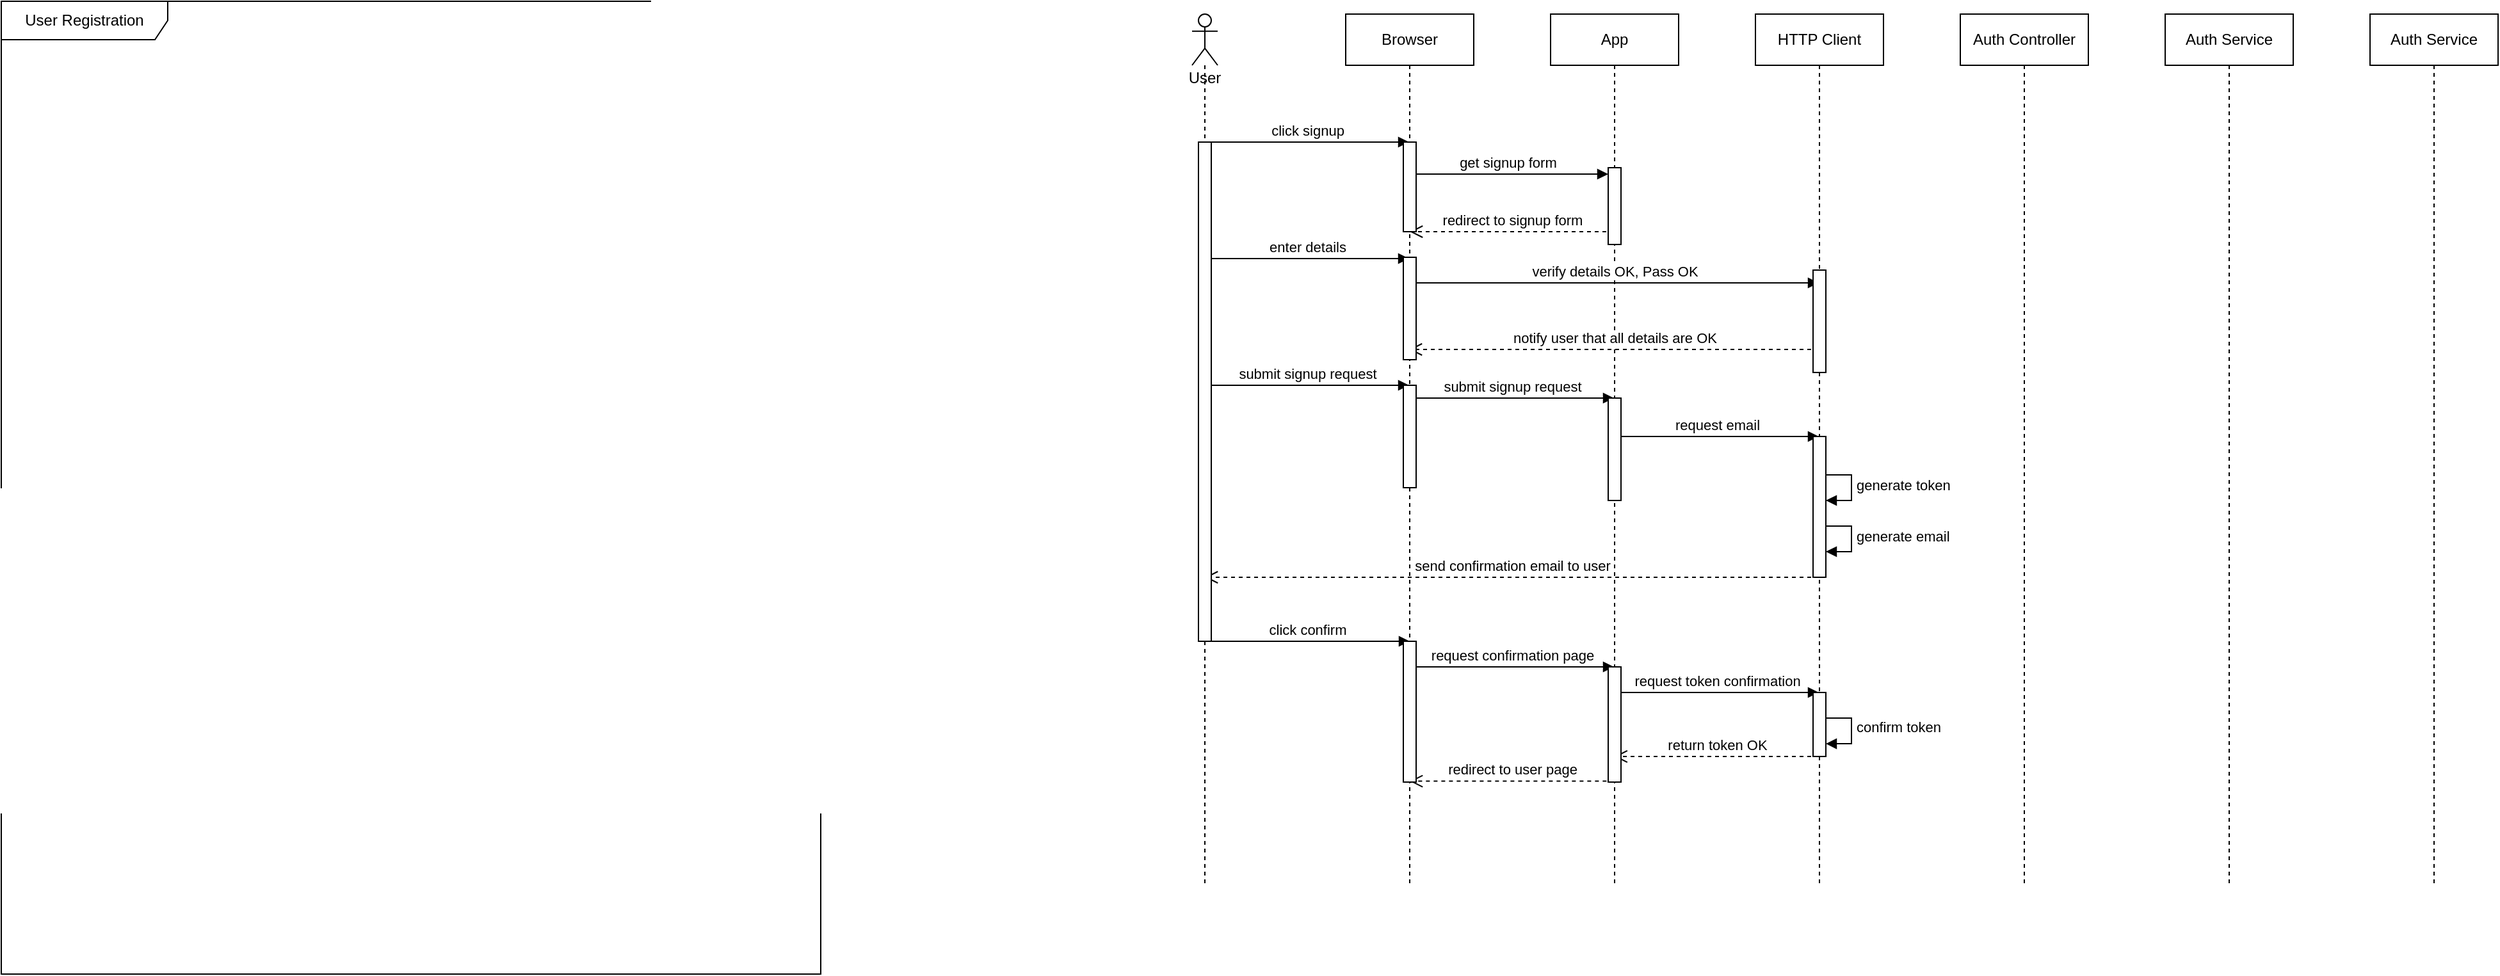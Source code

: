 <mxfile version="14.4.3" type="device"><diagram id="Esx8KajFoD8O_TYFP_O9" name="Page-1"><mxGraphModel dx="2142" dy="587" grid="1" gridSize="10" guides="1" tooltips="1" connect="1" arrows="1" fold="1" page="1" pageScale="1" pageWidth="850" pageHeight="1100" math="0" shadow="0"><root><mxCell id="0"/><mxCell id="1" parent="0"/><mxCell id="k47QPCBTMHITtyeR3Rsd-3" value="User" style="shape=umlLifeline;participant=umlActor;perimeter=lifelinePerimeter;whiteSpace=wrap;html=1;container=1;collapsible=0;recursiveResize=0;verticalAlign=top;spacingTop=36;outlineConnect=0;" parent="1" vertex="1"><mxGeometry x="80" y="160" width="20" height="680" as="geometry"/></mxCell><mxCell id="k47QPCBTMHITtyeR3Rsd-4" value="Browser" style="shape=umlLifeline;perimeter=lifelinePerimeter;whiteSpace=wrap;html=1;container=1;collapsible=0;recursiveResize=0;outlineConnect=0;" parent="1" vertex="1"><mxGeometry x="200" y="160" width="100" height="680" as="geometry"/></mxCell><mxCell id="k47QPCBTMHITtyeR3Rsd-5" value="App" style="shape=umlLifeline;perimeter=lifelinePerimeter;whiteSpace=wrap;html=1;container=1;collapsible=0;recursiveResize=0;outlineConnect=0;" parent="1" vertex="1"><mxGeometry x="360" y="160" width="100" height="680" as="geometry"/></mxCell><mxCell id="k47QPCBTMHITtyeR3Rsd-6" value="HTTP Client" style="shape=umlLifeline;perimeter=lifelinePerimeter;whiteSpace=wrap;html=1;container=1;collapsible=0;recursiveResize=0;outlineConnect=0;" parent="1" vertex="1"><mxGeometry x="520" y="160" width="100" height="680" as="geometry"/></mxCell><mxCell id="k47QPCBTMHITtyeR3Rsd-12" value="click signup" style="html=1;verticalAlign=bottom;endArrow=block;" parent="1" source="k47QPCBTMHITtyeR3Rsd-3" edge="1"><mxGeometry width="80" relative="1" as="geometry"><mxPoint x="99.929" y="260" as="sourcePoint"/><mxPoint x="249.5" y="260" as="targetPoint"/></mxGeometry></mxCell><mxCell id="k47QPCBTMHITtyeR3Rsd-13" value="get signup form&amp;nbsp;" style="html=1;verticalAlign=bottom;endArrow=block;" parent="1" edge="1"><mxGeometry width="80" relative="1" as="geometry"><mxPoint x="250.167" y="285" as="sourcePoint"/><mxPoint x="405" y="285" as="targetPoint"/></mxGeometry></mxCell><mxCell id="k47QPCBTMHITtyeR3Rsd-15" value="redirect to signup form" style="html=1;verticalAlign=bottom;endArrow=open;dashed=1;endSize=8;" parent="1" target="k47QPCBTMHITtyeR3Rsd-4" edge="1"><mxGeometry relative="1" as="geometry"><mxPoint x="409.5" y="330" as="sourcePoint"/><mxPoint x="250.167" y="330" as="targetPoint"/></mxGeometry></mxCell><mxCell id="k47QPCBTMHITtyeR3Rsd-17" value="enter details" style="html=1;verticalAlign=bottom;endArrow=block;" parent="1" source="k47QPCBTMHITtyeR3Rsd-3" edge="1"><mxGeometry width="80" relative="1" as="geometry"><mxPoint x="99.5" y="351" as="sourcePoint"/><mxPoint x="249.5" y="351" as="targetPoint"/></mxGeometry></mxCell><mxCell id="k47QPCBTMHITtyeR3Rsd-19" value="verify details OK, Pass OK" style="html=1;verticalAlign=bottom;endArrow=block;" parent="1" edge="1"><mxGeometry width="80" relative="1" as="geometry"><mxPoint x="249.5" y="370" as="sourcePoint"/><mxPoint x="569.5" y="370" as="targetPoint"/></mxGeometry></mxCell><mxCell id="k47QPCBTMHITtyeR3Rsd-20" value="notify user that all details are OK" style="html=1;verticalAlign=bottom;endArrow=open;dashed=1;endSize=8;" parent="1" edge="1"><mxGeometry relative="1" as="geometry"><mxPoint x="569.5" y="422" as="sourcePoint"/><mxPoint x="249.5" y="422" as="targetPoint"/></mxGeometry></mxCell><mxCell id="k47QPCBTMHITtyeR3Rsd-22" value="submit signup request" style="html=1;verticalAlign=bottom;endArrow=block;" parent="1" source="k47QPCBTMHITtyeR3Rsd-3" edge="1"><mxGeometry width="80" relative="1" as="geometry"><mxPoint x="99.5" y="450" as="sourcePoint"/><mxPoint x="249.5" y="450" as="targetPoint"/></mxGeometry></mxCell><mxCell id="k47QPCBTMHITtyeR3Rsd-23" value="submit signup request" style="html=1;verticalAlign=bottom;endArrow=block;" parent="1" source="k47QPCBTMHITtyeR3Rsd-4" target="k47QPCBTMHITtyeR3Rsd-5" edge="1"><mxGeometry width="80" relative="1" as="geometry"><mxPoint x="109.5" y="460" as="sourcePoint"/><mxPoint x="259.5" y="460" as="targetPoint"/><Array as="points"><mxPoint x="290" y="460"/></Array></mxGeometry></mxCell><mxCell id="k47QPCBTMHITtyeR3Rsd-24" value="request email" style="html=1;verticalAlign=bottom;endArrow=block;" parent="1" source="k47QPCBTMHITtyeR3Rsd-5" target="k47QPCBTMHITtyeR3Rsd-6" edge="1"><mxGeometry width="80" relative="1" as="geometry"><mxPoint x="430" y="490" as="sourcePoint"/><mxPoint x="590" y="490" as="targetPoint"/><Array as="points"><mxPoint x="470.5" y="490"/></Array></mxGeometry></mxCell><mxCell id="k47QPCBTMHITtyeR3Rsd-28" value="generate email" style="edgeStyle=orthogonalEdgeStyle;html=1;align=left;spacingLeft=2;endArrow=block;rounded=0;entryX=1;entryY=0;" parent="1" edge="1"><mxGeometry relative="1" as="geometry"><mxPoint x="570" y="560" as="sourcePoint"/><Array as="points"><mxPoint x="595" y="560"/></Array><mxPoint x="575" y="580" as="targetPoint"/></mxGeometry></mxCell><mxCell id="k47QPCBTMHITtyeR3Rsd-31" value="generate token" style="edgeStyle=orthogonalEdgeStyle;html=1;align=left;spacingLeft=2;endArrow=block;rounded=0;entryX=1;entryY=0;" parent="1" edge="1"><mxGeometry relative="1" as="geometry"><mxPoint x="570" y="520" as="sourcePoint"/><Array as="points"><mxPoint x="595" y="520"/></Array><mxPoint x="575" y="540" as="targetPoint"/></mxGeometry></mxCell><mxCell id="k47QPCBTMHITtyeR3Rsd-32" value="send confirmation email to user" style="html=1;verticalAlign=bottom;endArrow=open;dashed=1;endSize=8;" parent="1" target="k47QPCBTMHITtyeR3Rsd-3" edge="1"><mxGeometry relative="1" as="geometry"><mxPoint x="569.5" y="600" as="sourcePoint"/><mxPoint x="99.667" y="600" as="targetPoint"/></mxGeometry></mxCell><mxCell id="k47QPCBTMHITtyeR3Rsd-33" value="click confirm" style="html=1;verticalAlign=bottom;endArrow=block;" parent="1" source="k47QPCBTMHITtyeR3Rsd-3" edge="1"><mxGeometry width="80" relative="1" as="geometry"><mxPoint x="100" y="650" as="sourcePoint"/><mxPoint x="250" y="650" as="targetPoint"/></mxGeometry></mxCell><mxCell id="k47QPCBTMHITtyeR3Rsd-34" value="request confirmation page" style="html=1;verticalAlign=bottom;endArrow=block;" parent="1" target="k47QPCBTMHITtyeR3Rsd-5" edge="1"><mxGeometry width="80" relative="1" as="geometry"><mxPoint x="250.0" y="670" as="sourcePoint"/><mxPoint x="400.0" y="670" as="targetPoint"/></mxGeometry></mxCell><mxCell id="k47QPCBTMHITtyeR3Rsd-35" value="request token confirmation" style="html=1;verticalAlign=bottom;endArrow=block;" parent="1" edge="1"><mxGeometry width="80" relative="1" as="geometry"><mxPoint x="410.0" y="690" as="sourcePoint"/><mxPoint x="569.5" y="690" as="targetPoint"/></mxGeometry></mxCell><mxCell id="k47QPCBTMHITtyeR3Rsd-36" value="confirm token" style="edgeStyle=orthogonalEdgeStyle;html=1;align=left;spacingLeft=2;endArrow=block;rounded=0;entryX=1;entryY=0;" parent="1" edge="1"><mxGeometry relative="1" as="geometry"><mxPoint x="570" y="710.03" as="sourcePoint"/><Array as="points"><mxPoint x="595" y="710.03"/></Array><mxPoint x="575" y="730.03" as="targetPoint"/></mxGeometry></mxCell><mxCell id="k47QPCBTMHITtyeR3Rsd-37" value="return token OK" style="html=1;verticalAlign=bottom;endArrow=open;dashed=1;endSize=8;" parent="1" edge="1"><mxGeometry relative="1" as="geometry"><mxPoint x="569.5" y="740" as="sourcePoint"/><mxPoint x="409.81" y="740" as="targetPoint"/></mxGeometry></mxCell><mxCell id="k47QPCBTMHITtyeR3Rsd-38" value="redirect to user page" style="html=1;verticalAlign=bottom;endArrow=open;dashed=1;endSize=8;" parent="1" edge="1"><mxGeometry relative="1" as="geometry"><mxPoint x="409.69" y="759.31" as="sourcePoint"/><mxPoint x="250.0" y="759.31" as="targetPoint"/></mxGeometry></mxCell><mxCell id="k47QPCBTMHITtyeR3Rsd-45" value="User Registration" style="shape=umlFrame;whiteSpace=wrap;html=1;width=130;height=30;" parent="1" vertex="1"><mxGeometry x="-850" y="150" width="640" height="760" as="geometry"/></mxCell><mxCell id="k47QPCBTMHITtyeR3Rsd-46" value="" style="html=1;points=[];perimeter=orthogonalPerimeter;" parent="1" vertex="1"><mxGeometry x="85" y="260" width="10" height="390" as="geometry"/></mxCell><mxCell id="k47QPCBTMHITtyeR3Rsd-47" value="" style="html=1;points=[];perimeter=orthogonalPerimeter;" parent="1" vertex="1"><mxGeometry x="245" y="260" width="10" height="70" as="geometry"/></mxCell><mxCell id="k47QPCBTMHITtyeR3Rsd-48" value="" style="html=1;points=[];perimeter=orthogonalPerimeter;" parent="1" vertex="1"><mxGeometry x="245" y="350" width="10" height="80" as="geometry"/></mxCell><mxCell id="k47QPCBTMHITtyeR3Rsd-49" value="" style="html=1;points=[];perimeter=orthogonalPerimeter;" parent="1" vertex="1"><mxGeometry x="405" y="280" width="10" height="60" as="geometry"/></mxCell><mxCell id="k47QPCBTMHITtyeR3Rsd-50" value="" style="html=1;points=[];perimeter=orthogonalPerimeter;" parent="1" vertex="1"><mxGeometry x="565" y="360" width="10" height="80" as="geometry"/></mxCell><mxCell id="k47QPCBTMHITtyeR3Rsd-51" value="" style="html=1;points=[];perimeter=orthogonalPerimeter;" parent="1" vertex="1"><mxGeometry x="245" y="450" width="10" height="80" as="geometry"/></mxCell><mxCell id="k47QPCBTMHITtyeR3Rsd-52" value="" style="html=1;points=[];perimeter=orthogonalPerimeter;" parent="1" vertex="1"><mxGeometry x="405" y="460" width="10" height="80" as="geometry"/></mxCell><mxCell id="k47QPCBTMHITtyeR3Rsd-53" value="" style="html=1;points=[];perimeter=orthogonalPerimeter;" parent="1" vertex="1"><mxGeometry x="565" y="490" width="10" height="110" as="geometry"/></mxCell><mxCell id="k47QPCBTMHITtyeR3Rsd-54" value="" style="html=1;points=[];perimeter=orthogonalPerimeter;" parent="1" vertex="1"><mxGeometry x="245" y="650" width="10" height="110" as="geometry"/></mxCell><mxCell id="k47QPCBTMHITtyeR3Rsd-55" value="" style="html=1;points=[];perimeter=orthogonalPerimeter;" parent="1" vertex="1"><mxGeometry x="405" y="670" width="10" height="90" as="geometry"/></mxCell><mxCell id="k47QPCBTMHITtyeR3Rsd-56" value="" style="html=1;points=[];perimeter=orthogonalPerimeter;" parent="1" vertex="1"><mxGeometry x="565" y="690" width="10" height="50" as="geometry"/></mxCell><mxCell id="nZ5rSIn53XT2hYx75WZs-1" value="Auth Controller" style="shape=umlLifeline;perimeter=lifelinePerimeter;whiteSpace=wrap;html=1;container=1;collapsible=0;recursiveResize=0;outlineConnect=0;" vertex="1" parent="1"><mxGeometry x="680" y="160" width="100" height="680" as="geometry"/></mxCell><mxCell id="nZ5rSIn53XT2hYx75WZs-2" value="Auth Service" style="shape=umlLifeline;perimeter=lifelinePerimeter;whiteSpace=wrap;html=1;container=1;collapsible=0;recursiveResize=0;outlineConnect=0;" vertex="1" parent="1"><mxGeometry x="840" y="160" width="100" height="680" as="geometry"/></mxCell><mxCell id="nZ5rSIn53XT2hYx75WZs-3" value="Auth Service" style="shape=umlLifeline;perimeter=lifelinePerimeter;whiteSpace=wrap;html=1;container=1;collapsible=0;recursiveResize=0;outlineConnect=0;" vertex="1" parent="1"><mxGeometry x="1000" y="160" width="100" height="680" as="geometry"/></mxCell></root></mxGraphModel></diagram></mxfile>